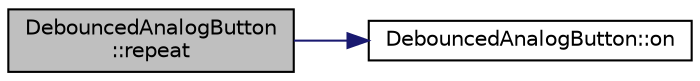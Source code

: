 digraph "DebouncedAnalogButton::repeat"
{
  edge [fontname="Helvetica",fontsize="10",labelfontname="Helvetica",labelfontsize="10"];
  node [fontname="Helvetica",fontsize="10",shape=record];
  rankdir="LR";
  Node13 [label="DebouncedAnalogButton\l::repeat",height=0.2,width=0.4,color="black", fillcolor="grey75", style="filled", fontcolor="black"];
  Node13 -> Node14 [color="midnightblue",fontsize="10",style="solid",fontname="Helvetica"];
  Node14 [label="DebouncedAnalogButton::on",height=0.2,width=0.4,color="black", fillcolor="white", style="filled",URL="$classDebouncedAnalogButton.html#afd5f6ba7456382d757131bab92fb445c"];
}
